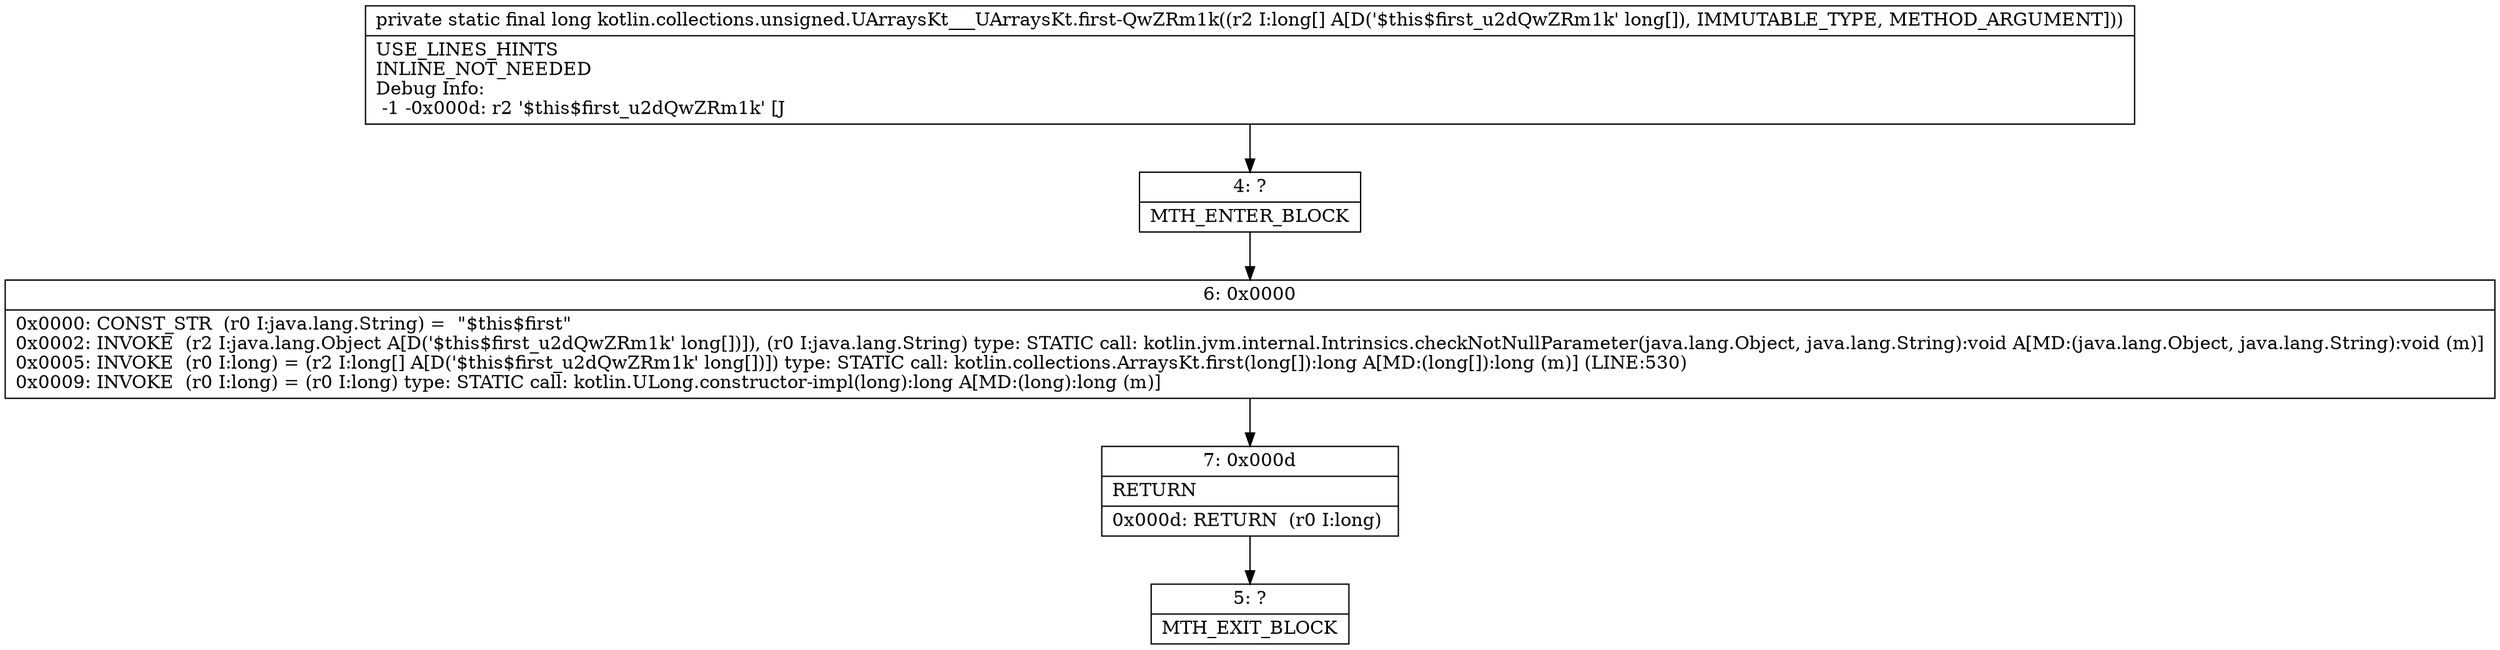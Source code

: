digraph "CFG forkotlin.collections.unsigned.UArraysKt___UArraysKt.first\-QwZRm1k([J)J" {
Node_4 [shape=record,label="{4\:\ ?|MTH_ENTER_BLOCK\l}"];
Node_6 [shape=record,label="{6\:\ 0x0000|0x0000: CONST_STR  (r0 I:java.lang.String) =  \"$this$first\" \l0x0002: INVOKE  (r2 I:java.lang.Object A[D('$this$first_u2dQwZRm1k' long[])]), (r0 I:java.lang.String) type: STATIC call: kotlin.jvm.internal.Intrinsics.checkNotNullParameter(java.lang.Object, java.lang.String):void A[MD:(java.lang.Object, java.lang.String):void (m)]\l0x0005: INVOKE  (r0 I:long) = (r2 I:long[] A[D('$this$first_u2dQwZRm1k' long[])]) type: STATIC call: kotlin.collections.ArraysKt.first(long[]):long A[MD:(long[]):long (m)] (LINE:530)\l0x0009: INVOKE  (r0 I:long) = (r0 I:long) type: STATIC call: kotlin.ULong.constructor\-impl(long):long A[MD:(long):long (m)]\l}"];
Node_7 [shape=record,label="{7\:\ 0x000d|RETURN\l|0x000d: RETURN  (r0 I:long) \l}"];
Node_5 [shape=record,label="{5\:\ ?|MTH_EXIT_BLOCK\l}"];
MethodNode[shape=record,label="{private static final long kotlin.collections.unsigned.UArraysKt___UArraysKt.first\-QwZRm1k((r2 I:long[] A[D('$this$first_u2dQwZRm1k' long[]), IMMUTABLE_TYPE, METHOD_ARGUMENT]))  | USE_LINES_HINTS\lINLINE_NOT_NEEDED\lDebug Info:\l  \-1 \-0x000d: r2 '$this$first_u2dQwZRm1k' [J\l}"];
MethodNode -> Node_4;Node_4 -> Node_6;
Node_6 -> Node_7;
Node_7 -> Node_5;
}

